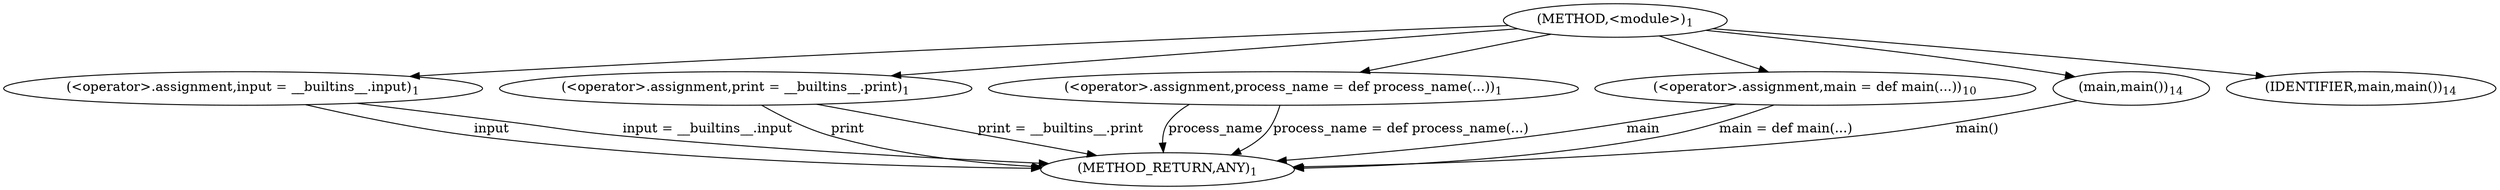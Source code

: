 digraph "&lt;module&gt;" {  
"7" [label = <(METHOD,&lt;module&gt;)<SUB>1</SUB>> ]
"11" [label = <(METHOD_RETURN,ANY)<SUB>1</SUB>> ]
"14" [label = <(&lt;operator&gt;.assignment,input = __builtins__.input)<SUB>1</SUB>> ]
"17" [label = <(&lt;operator&gt;.assignment,print = __builtins__.print)<SUB>1</SUB>> ]
"53" [label = <(&lt;operator&gt;.assignment,process_name = def process_name(...))<SUB>1</SUB>> ]
"71" [label = <(&lt;operator&gt;.assignment,main = def main(...))<SUB>10</SUB>> ]
"73" [label = <(main,main())<SUB>14</SUB>> ]
"14" [label = <(&lt;operator&gt;.assignment,input = __builtins__.input)<SUB>1</SUB>> ]
"14" [label = <(&lt;operator&gt;.assignment,input = __builtins__.input)<SUB>1</SUB>> ]
"17" [label = <(&lt;operator&gt;.assignment,print = __builtins__.print)<SUB>1</SUB>> ]
"17" [label = <(&lt;operator&gt;.assignment,print = __builtins__.print)<SUB>1</SUB>> ]
"53" [label = <(&lt;operator&gt;.assignment,process_name = def process_name(...))<SUB>1</SUB>> ]
"53" [label = <(&lt;operator&gt;.assignment,process_name = def process_name(...))<SUB>1</SUB>> ]
"71" [label = <(&lt;operator&gt;.assignment,main = def main(...))<SUB>10</SUB>> ]
"71" [label = <(&lt;operator&gt;.assignment,main = def main(...))<SUB>10</SUB>> ]
"72" [label = <(IDENTIFIER,main,main())<SUB>14</SUB>> ]
  "14" -> "11"  [ label = "input"] 
  "14" -> "11"  [ label = "input = __builtins__.input"] 
  "17" -> "11"  [ label = "print"] 
  "17" -> "11"  [ label = "print = __builtins__.print"] 
  "53" -> "11"  [ label = "process_name"] 
  "53" -> "11"  [ label = "process_name = def process_name(...)"] 
  "71" -> "11"  [ label = "main"] 
  "71" -> "11"  [ label = "main = def main(...)"] 
  "73" -> "11"  [ label = "main()"] 
  "7" -> "14" 
  "7" -> "17" 
  "7" -> "53" 
  "7" -> "71" 
  "7" -> "73" 
  "7" -> "72" 
}

